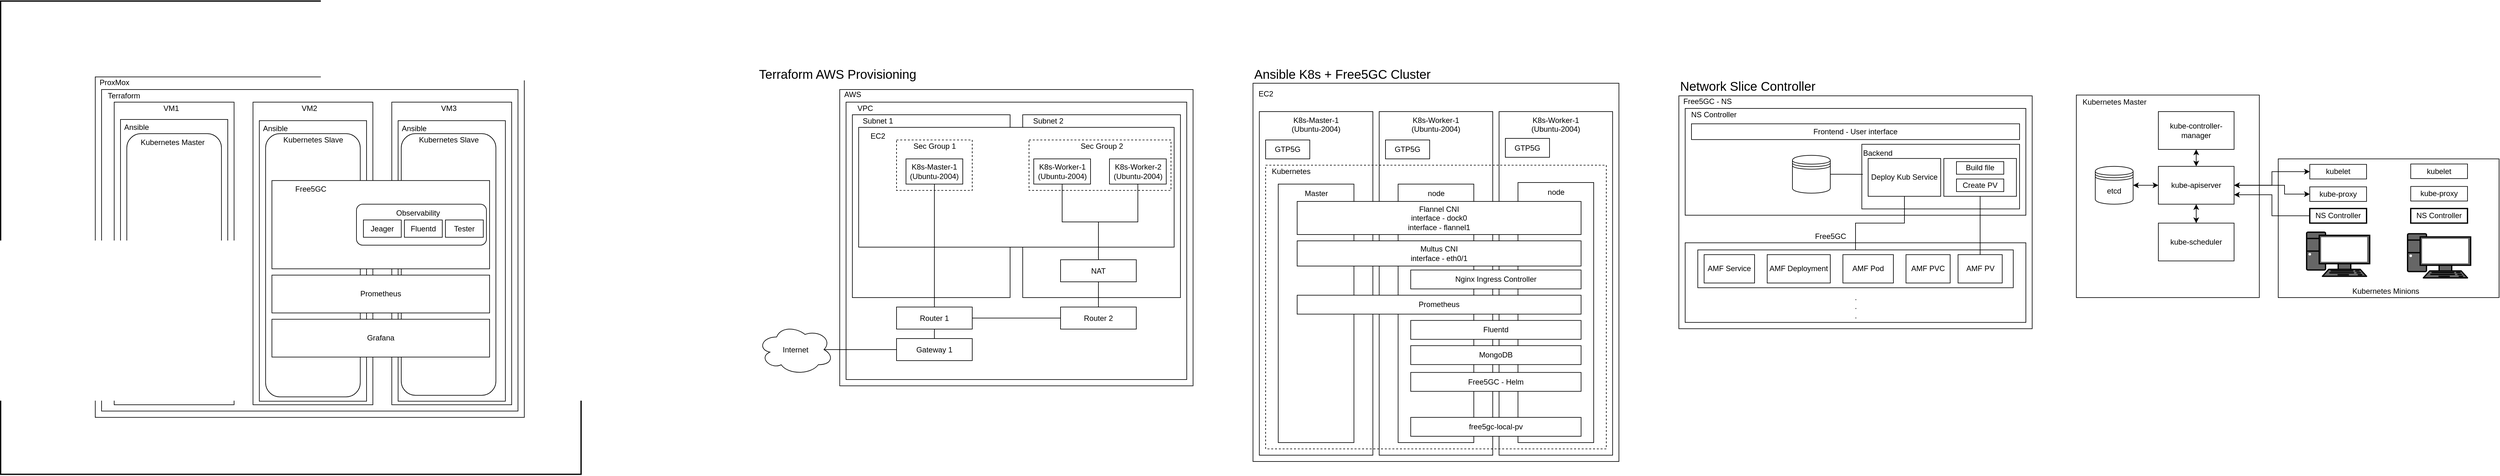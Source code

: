 <mxfile version="15.9.4" type="github"><diagram id="PAh_x-_NG1Y3zjvtotn9" name="Page-1"><mxGraphModel dx="5388" dy="4998" grid="1" gridSize="10" guides="1" tooltips="1" connect="1" arrows="1" fold="1" page="1" pageScale="1" pageWidth="850" pageHeight="1100" math="0" shadow="0"><root><mxCell id="0"/><mxCell id="1" parent="0"/><mxCell id="B5z_M_z4CxZ3m_XP2lqP-43" value="" style="rounded=0;whiteSpace=wrap;html=1;strokeColor=#000000;strokeWidth=2;fillColor=#FFFFFF;" vertex="1" parent="1"><mxGeometry x="-3400" y="-3640.31" width="920" height="750.63" as="geometry"/></mxCell><mxCell id="B5z_M_z4CxZ3m_XP2lqP-26" value="" style="rounded=0;whiteSpace=wrap;html=1;" vertex="1" parent="1"><mxGeometry x="210" y="-3390" width="350" height="220" as="geometry"/></mxCell><mxCell id="btuSytvUT4QP95B8jF5O-66" value="" style="rounded=0;whiteSpace=wrap;html=1;fontSize=2;strokeWidth=1;" parent="1" vertex="1"><mxGeometry x="-1415" y="-3510" width="580" height="600" as="geometry"/></mxCell><mxCell id="btuSytvUT4QP95B8jF5O-1" value="" style="rounded=0;whiteSpace=wrap;html=1;" parent="1" vertex="1"><mxGeometry x="-3250" y="-3520" width="680" height="540" as="geometry"/></mxCell><mxCell id="btuSytvUT4QP95B8jF5O-2" value="" style="rounded=0;whiteSpace=wrap;html=1;" parent="1" vertex="1"><mxGeometry x="-3240" y="-3500" width="660" height="510" as="geometry"/></mxCell><mxCell id="btuSytvUT4QP95B8jF5O-5" value="" style="rounded=0;whiteSpace=wrap;html=1;" parent="1" vertex="1"><mxGeometry x="-3000" y="-3480" width="190" height="480" as="geometry"/></mxCell><mxCell id="btuSytvUT4QP95B8jF5O-6" value="" style="rounded=0;whiteSpace=wrap;html=1;" parent="1" vertex="1"><mxGeometry x="-2780" y="-3480" width="190" height="480" as="geometry"/></mxCell><mxCell id="B5z_M_z4CxZ3m_XP2lqP-6" value="" style="rounded=0;whiteSpace=wrap;html=1;" vertex="1" parent="1"><mxGeometry x="-2990" y="-3450.63" width="170" height="445" as="geometry"/></mxCell><mxCell id="B5z_M_z4CxZ3m_XP2lqP-8" value="" style="rounded=0;whiteSpace=wrap;html=1;" vertex="1" parent="1"><mxGeometry x="-2770" y="-3450.63" width="170" height="445" as="geometry"/></mxCell><mxCell id="btuSytvUT4QP95B8jF5O-3" value="ProxMox" style="text;html=1;align=center;verticalAlign=middle;resizable=0;points=[];autosize=1;strokeColor=none;fillColor=none;" parent="1" vertex="1"><mxGeometry x="-3250" y="-3520.63" width="60" height="20" as="geometry"/></mxCell><mxCell id="btuSytvUT4QP95B8jF5O-4" value="" style="rounded=0;whiteSpace=wrap;html=1;" parent="1" vertex="1"><mxGeometry x="-3220" y="-3480" width="190" height="480" as="geometry"/></mxCell><mxCell id="btuSytvUT4QP95B8jF5O-8" value="VM1" style="text;html=1;align=center;verticalAlign=middle;resizable=0;points=[];autosize=1;strokeColor=none;fillColor=none;" parent="1" vertex="1"><mxGeometry x="-3150" y="-3480" width="40" height="20" as="geometry"/></mxCell><mxCell id="btuSytvUT4QP95B8jF5O-9" value="VM2" style="text;html=1;align=center;verticalAlign=middle;resizable=0;points=[];autosize=1;strokeColor=none;fillColor=none;" parent="1" vertex="1"><mxGeometry x="-2931" y="-3480" width="40" height="20" as="geometry"/></mxCell><mxCell id="btuSytvUT4QP95B8jF5O-10" value="VM3" style="text;html=1;align=center;verticalAlign=middle;resizable=0;points=[];autosize=1;strokeColor=none;fillColor=none;" parent="1" vertex="1"><mxGeometry x="-2710" y="-3480" width="40" height="20" as="geometry"/></mxCell><mxCell id="btuSytvUT4QP95B8jF5O-12" value="Kubernetes Master" style="text;html=1;align=center;verticalAlign=middle;resizable=0;points=[];autosize=1;strokeColor=none;fillColor=none;" parent="1" vertex="1"><mxGeometry x="-3190" y="-3440" width="120" height="20" as="geometry"/></mxCell><mxCell id="btuSytvUT4QP95B8jF5O-13" value="" style="rounded=1;whiteSpace=wrap;html=1;" parent="1" vertex="1"><mxGeometry x="-2980" y="-3430" width="150" height="417.5" as="geometry"/></mxCell><mxCell id="btuSytvUT4QP95B8jF5O-14" value="Kubernetes Slave" style="text;html=1;align=center;verticalAlign=middle;resizable=0;points=[];autosize=1;" parent="1" vertex="1"><mxGeometry x="-2960" y="-3430" width="110" height="20" as="geometry"/></mxCell><mxCell id="btuSytvUT4QP95B8jF5O-15" value="" style="rounded=1;whiteSpace=wrap;html=1;" parent="1" vertex="1"><mxGeometry x="-2765" y="-3430" width="150" height="415" as="geometry"/></mxCell><mxCell id="btuSytvUT4QP95B8jF5O-16" value="Kubernetes Slave" style="text;html=1;align=center;verticalAlign=middle;resizable=0;points=[];autosize=1;" parent="1" vertex="1"><mxGeometry x="-2745" y="-3430" width="110" height="20" as="geometry"/></mxCell><mxCell id="btuSytvUT4QP95B8jF5O-19" value="" style="rounded=0;whiteSpace=wrap;html=1;" parent="1" vertex="1"><mxGeometry x="-2970" y="-3355.63" width="345" height="140" as="geometry"/></mxCell><mxCell id="btuSytvUT4QP95B8jF5O-20" value="Free5GC" style="text;whiteSpace=wrap;html=1;" parent="1" vertex="1"><mxGeometry x="-2935" y="-3355.63" width="70" height="30" as="geometry"/></mxCell><mxCell id="btuSytvUT4QP95B8jF5O-21" value="" style="rounded=1;whiteSpace=wrap;html=1;" parent="1" vertex="1"><mxGeometry x="-2836" y="-3318.13" width="206" height="65" as="geometry"/></mxCell><mxCell id="btuSytvUT4QP95B8jF5O-22" value="Observability" style="text;whiteSpace=wrap;html=1;" parent="1" vertex="1"><mxGeometry x="-2775" y="-3318.13" width="100" height="30" as="geometry"/></mxCell><mxCell id="btuSytvUT4QP95B8jF5O-23" value="Jeager" style="rounded=0;whiteSpace=wrap;html=1;" parent="1" vertex="1"><mxGeometry x="-2825" y="-3293.13" width="60" height="27.5" as="geometry"/></mxCell><mxCell id="btuSytvUT4QP95B8jF5O-24" value="Fluentd" style="rounded=0;whiteSpace=wrap;html=1;" parent="1" vertex="1"><mxGeometry x="-2760" y="-3293.13" width="60" height="27.5" as="geometry"/></mxCell><mxCell id="btuSytvUT4QP95B8jF5O-25" value="Tester" style="rounded=0;whiteSpace=wrap;html=1;" parent="1" vertex="1"><mxGeometry x="-2695" y="-3293.13" width="60" height="27.5" as="geometry"/></mxCell><mxCell id="btuSytvUT4QP95B8jF5O-26" value="Terraform" style="text;html=1;align=center;verticalAlign=middle;resizable=0;points=[];autosize=1;strokeColor=none;fillColor=none;" parent="1" vertex="1"><mxGeometry x="-3240" y="-3500" width="70" height="20" as="geometry"/></mxCell><mxCell id="btuSytvUT4QP95B8jF5O-27" value="" style="rounded=0;whiteSpace=wrap;html=1;" parent="1" vertex="1"><mxGeometry x="-3210" y="-3452.5" width="170" height="445" as="geometry"/></mxCell><mxCell id="btuSytvUT4QP95B8jF5O-28" value="" style="rounded=1;whiteSpace=wrap;html=1;" parent="1" vertex="1"><mxGeometry x="-3200" y="-3430" width="150" height="420" as="geometry"/></mxCell><mxCell id="btuSytvUT4QP95B8jF5O-29" value="Kubernetes Master" style="text;whiteSpace=wrap;html=1;" parent="1" vertex="1"><mxGeometry x="-3180" y="-3430" width="130" height="30" as="geometry"/></mxCell><mxCell id="btuSytvUT4QP95B8jF5O-30" value="Ansible" style="text;html=1;align=center;verticalAlign=middle;resizable=0;points=[];autosize=1;strokeColor=none;fillColor=none;" parent="1" vertex="1"><mxGeometry x="-3210" y="-3450" width="50" height="20" as="geometry"/></mxCell><mxCell id="btuSytvUT4QP95B8jF5O-31" value="Prometheus" style="rounded=0;whiteSpace=wrap;html=1;" parent="1" vertex="1"><mxGeometry x="-2970" y="-3205.63" width="345" height="60" as="geometry"/></mxCell><mxCell id="btuSytvUT4QP95B8jF5O-32" value="Grafana" style="rounded=0;whiteSpace=wrap;html=1;" parent="1" vertex="1"><mxGeometry x="-2970" y="-3135.63" width="345" height="60" as="geometry"/></mxCell><mxCell id="btuSytvUT4QP95B8jF5O-33" value="" style="rounded=0;whiteSpace=wrap;html=1;fontSize=2;strokeWidth=1;" parent="1" vertex="1"><mxGeometry x="-2070" y="-3500" width="560" height="470" as="geometry"/></mxCell><mxCell id="btuSytvUT4QP95B8jF5O-34" value="&lt;font style=&quot;font-size: 12px&quot;&gt;AWS&lt;/font&gt;" style="text;html=1;align=center;verticalAlign=middle;resizable=0;points=[];autosize=1;strokeColor=none;fillColor=none;fontSize=2;" parent="1" vertex="1"><mxGeometry x="-2070" y="-3497.5" width="40" height="10" as="geometry"/></mxCell><mxCell id="btuSytvUT4QP95B8jF5O-35" value="" style="rounded=0;whiteSpace=wrap;html=1;fontSize=12;strokeWidth=1;" parent="1" vertex="1"><mxGeometry x="-2060" y="-3480" width="540" height="440" as="geometry"/></mxCell><mxCell id="btuSytvUT4QP95B8jF5O-36" value="VPC" style="text;html=1;align=center;verticalAlign=middle;resizable=0;points=[];autosize=1;strokeColor=none;fillColor=none;fontSize=12;" parent="1" vertex="1"><mxGeometry x="-2050" y="-3480" width="40" height="20" as="geometry"/></mxCell><mxCell id="btuSytvUT4QP95B8jF5O-37" value="" style="rounded=0;whiteSpace=wrap;html=1;fontSize=12;strokeWidth=1;" parent="1" vertex="1"><mxGeometry x="-2050" y="-3460" width="250" height="290" as="geometry"/></mxCell><mxCell id="btuSytvUT4QP95B8jF5O-38" value="Subnet 1" style="text;html=1;align=center;verticalAlign=middle;resizable=0;points=[];autosize=1;strokeColor=none;fillColor=none;fontSize=12;" parent="1" vertex="1"><mxGeometry x="-2040" y="-3460" width="60" height="20" as="geometry"/></mxCell><mxCell id="btuSytvUT4QP95B8jF5O-39" value="" style="rounded=0;whiteSpace=wrap;html=1;fontSize=12;strokeWidth=1;" parent="1" vertex="1"><mxGeometry x="-1780" y="-3460" width="250" height="290" as="geometry"/></mxCell><mxCell id="btuSytvUT4QP95B8jF5O-40" value="Subnet 2" style="text;html=1;align=center;verticalAlign=middle;resizable=0;points=[];autosize=1;strokeColor=none;fillColor=none;fontSize=12;" parent="1" vertex="1"><mxGeometry x="-1770" y="-3460" width="60" height="20" as="geometry"/></mxCell><mxCell id="btuSytvUT4QP95B8jF5O-55" style="edgeStyle=orthogonalEdgeStyle;rounded=0;orthogonalLoop=1;jettySize=auto;html=1;exitX=0.5;exitY=1;exitDx=0;exitDy=0;entryX=0.5;entryY=0;entryDx=0;entryDy=0;endArrow=none;endFill=0;" parent="1" source="btuSytvUT4QP95B8jF5O-41" target="btuSytvUT4QP95B8jF5O-42" edge="1"><mxGeometry relative="1" as="geometry"/></mxCell><mxCell id="btuSytvUT4QP95B8jF5O-56" style="edgeStyle=orthogonalEdgeStyle;rounded=0;orthogonalLoop=1;jettySize=auto;html=1;exitX=1;exitY=0.5;exitDx=0;exitDy=0;entryX=0;entryY=0.5;entryDx=0;entryDy=0;endArrow=none;endFill=0;" parent="1" source="btuSytvUT4QP95B8jF5O-41" target="btuSytvUT4QP95B8jF5O-43" edge="1"><mxGeometry relative="1" as="geometry"/></mxCell><mxCell id="btuSytvUT4QP95B8jF5O-41" value="Router 1" style="rounded=0;whiteSpace=wrap;html=1;fontSize=12;strokeWidth=1;" parent="1" vertex="1"><mxGeometry x="-1980" y="-3155" width="120" height="35" as="geometry"/></mxCell><mxCell id="btuSytvUT4QP95B8jF5O-42" value="Gateway 1" style="rounded=0;whiteSpace=wrap;html=1;fontSize=12;strokeWidth=1;" parent="1" vertex="1"><mxGeometry x="-1980" y="-3105" width="120" height="35" as="geometry"/></mxCell><mxCell id="btuSytvUT4QP95B8jF5O-57" style="edgeStyle=orthogonalEdgeStyle;rounded=0;orthogonalLoop=1;jettySize=auto;html=1;exitX=0.5;exitY=0;exitDx=0;exitDy=0;entryX=0.5;entryY=1;entryDx=0;entryDy=0;endArrow=none;endFill=0;" parent="1" source="btuSytvUT4QP95B8jF5O-43" target="btuSytvUT4QP95B8jF5O-44" edge="1"><mxGeometry relative="1" as="geometry"/></mxCell><mxCell id="btuSytvUT4QP95B8jF5O-43" value="Router 2" style="rounded=0;whiteSpace=wrap;html=1;fontSize=12;strokeWidth=1;" parent="1" vertex="1"><mxGeometry x="-1720" y="-3155" width="120" height="35" as="geometry"/></mxCell><mxCell id="btuSytvUT4QP95B8jF5O-44" value="NAT" style="rounded=0;whiteSpace=wrap;html=1;fontSize=12;strokeWidth=1;" parent="1" vertex="1"><mxGeometry x="-1720" y="-3230" width="120" height="35" as="geometry"/></mxCell><mxCell id="btuSytvUT4QP95B8jF5O-45" value="" style="rounded=0;whiteSpace=wrap;html=1;fontSize=12;strokeWidth=1;fillColor=default;" parent="1" vertex="1"><mxGeometry x="-2040" y="-3440" width="500" height="190" as="geometry"/></mxCell><mxCell id="btuSytvUT4QP95B8jF5O-46" value="EC2" style="text;html=1;align=center;verticalAlign=middle;resizable=0;points=[];autosize=1;strokeColor=none;fillColor=none;fontSize=12;" parent="1" vertex="1"><mxGeometry x="-2030" y="-3436.25" width="40" height="20" as="geometry"/></mxCell><mxCell id="btuSytvUT4QP95B8jF5O-47" value="" style="rounded=0;whiteSpace=wrap;html=1;fontSize=12;strokeWidth=1;dashed=1;" parent="1" vertex="1"><mxGeometry x="-1980" y="-3420" width="120" height="80" as="geometry"/></mxCell><mxCell id="btuSytvUT4QP95B8jF5O-54" style="edgeStyle=orthogonalEdgeStyle;rounded=0;orthogonalLoop=1;jettySize=auto;html=1;exitX=0.5;exitY=1;exitDx=0;exitDy=0;endArrow=none;endFill=0;" parent="1" source="btuSytvUT4QP95B8jF5O-48" target="btuSytvUT4QP95B8jF5O-41" edge="1"><mxGeometry relative="1" as="geometry"/></mxCell><mxCell id="btuSytvUT4QP95B8jF5O-48" value="&lt;div align=&quot;center&quot;&gt;K8s-Master-1&lt;/div&gt;&lt;div align=&quot;center&quot;&gt;(Ubuntu-2004)&lt;/div&gt;" style="rounded=0;whiteSpace=wrap;html=1;fontSize=12;strokeWidth=1;align=center;" parent="1" vertex="1"><mxGeometry x="-1965" y="-3390" width="90" height="40" as="geometry"/></mxCell><mxCell id="btuSytvUT4QP95B8jF5O-49" value="Sec Group 1" style="text;html=1;align=center;verticalAlign=middle;resizable=0;points=[];autosize=1;strokeColor=none;fillColor=none;fontSize=12;" parent="1" vertex="1"><mxGeometry x="-1960" y="-3420" width="80" height="20" as="geometry"/></mxCell><mxCell id="btuSytvUT4QP95B8jF5O-50" value="" style="rounded=0;whiteSpace=wrap;html=1;fontSize=12;strokeWidth=1;dashed=1;" parent="1" vertex="1"><mxGeometry x="-1770" y="-3420" width="225" height="80" as="geometry"/></mxCell><mxCell id="btuSytvUT4QP95B8jF5O-51" value="Sec Group 2" style="text;html=1;align=center;verticalAlign=middle;resizable=0;points=[];autosize=1;strokeColor=none;fillColor=none;fontSize=12;" parent="1" vertex="1"><mxGeometry x="-1695" y="-3420" width="80" height="20" as="geometry"/></mxCell><mxCell id="btuSytvUT4QP95B8jF5O-60" style="edgeStyle=orthogonalEdgeStyle;rounded=0;orthogonalLoop=1;jettySize=auto;html=1;exitX=0.5;exitY=1;exitDx=0;exitDy=0;entryX=0.5;entryY=0;entryDx=0;entryDy=0;endArrow=none;endFill=0;" parent="1" source="btuSytvUT4QP95B8jF5O-52" target="btuSytvUT4QP95B8jF5O-44" edge="1"><mxGeometry relative="1" as="geometry"/></mxCell><mxCell id="btuSytvUT4QP95B8jF5O-52" value="K8s-Worker-2&lt;br&gt;(Ubuntu-2004)" style="rounded=0;whiteSpace=wrap;html=1;fontSize=12;strokeWidth=1;" parent="1" vertex="1"><mxGeometry x="-1642.5" y="-3390" width="90" height="40" as="geometry"/></mxCell><mxCell id="btuSytvUT4QP95B8jF5O-53" value="K8s-Worker-1&lt;br&gt;(Ubuntu-2004)" style="rounded=0;whiteSpace=wrap;html=1;fontSize=12;strokeWidth=1;" parent="1" vertex="1"><mxGeometry x="-1762.5" y="-3390" width="90" height="40" as="geometry"/></mxCell><mxCell id="btuSytvUT4QP95B8jF5O-58" style="edgeStyle=orthogonalEdgeStyle;rounded=0;orthogonalLoop=1;jettySize=auto;html=1;exitX=0.5;exitY=0;exitDx=0;exitDy=0;endArrow=none;endFill=0;" parent="1" source="btuSytvUT4QP95B8jF5O-44" target="btuSytvUT4QP95B8jF5O-53" edge="1"><mxGeometry relative="1" as="geometry"/></mxCell><mxCell id="btuSytvUT4QP95B8jF5O-62" style="edgeStyle=orthogonalEdgeStyle;rounded=0;orthogonalLoop=1;jettySize=auto;html=1;exitX=0.875;exitY=0.5;exitDx=0;exitDy=0;exitPerimeter=0;entryX=0;entryY=0.5;entryDx=0;entryDy=0;endArrow=none;endFill=0;" parent="1" source="btuSytvUT4QP95B8jF5O-61" target="btuSytvUT4QP95B8jF5O-42" edge="1"><mxGeometry relative="1" as="geometry"/></mxCell><mxCell id="btuSytvUT4QP95B8jF5O-61" value="Internet" style="ellipse;shape=cloud;whiteSpace=wrap;html=1;" parent="1" vertex="1"><mxGeometry x="-2200" y="-3127.5" width="120" height="80" as="geometry"/></mxCell><mxCell id="btuSytvUT4QP95B8jF5O-63" value="&lt;div align=&quot;left&quot;&gt;&lt;font style=&quot;font-size: 20px&quot;&gt;Terraform AWS Provisioning&lt;/font&gt;&lt;/div&gt;" style="text;html=1;strokeColor=none;fillColor=none;align=left;verticalAlign=middle;whiteSpace=wrap;rounded=0;" parent="1" vertex="1"><mxGeometry x="-2200" y="-3540" width="265" height="30" as="geometry"/></mxCell><mxCell id="btuSytvUT4QP95B8jF5O-65" value="&lt;font style=&quot;font-size: 12px&quot;&gt;EC2&lt;/font&gt;" style="text;html=1;align=center;verticalAlign=middle;resizable=0;points=[];autosize=1;strokeColor=none;fillColor=none;fontSize=20;" parent="1" vertex="1"><mxGeometry x="-1415" y="-3512.5" width="40" height="30" as="geometry"/></mxCell><mxCell id="btuSytvUT4QP95B8jF5O-67" value="" style="rounded=0;whiteSpace=wrap;html=1;fontSize=12;" parent="1" vertex="1"><mxGeometry x="-1405" y="-3465" width="180" height="545" as="geometry"/></mxCell><mxCell id="btuSytvUT4QP95B8jF5O-68" value="" style="rounded=0;whiteSpace=wrap;html=1;fontSize=12;" parent="1" vertex="1"><mxGeometry x="-1215" y="-3465" width="180" height="545" as="geometry"/></mxCell><mxCell id="btuSytvUT4QP95B8jF5O-69" value="" style="rounded=0;whiteSpace=wrap;html=1;fontSize=12;" parent="1" vertex="1"><mxGeometry x="-1025" y="-3465" width="180" height="545" as="geometry"/></mxCell><mxCell id="btuSytvUT4QP95B8jF5O-71" value="&lt;div align=&quot;center&quot;&gt;K8s-Master-1&lt;/div&gt;&lt;div align=&quot;center&quot;&gt;(Ubuntu-2004)&lt;/div&gt;" style="text;whiteSpace=wrap;html=1;fontSize=12;align=center;" parent="1" vertex="1"><mxGeometry x="-1365" y="-3465" width="100" height="40" as="geometry"/></mxCell><mxCell id="btuSytvUT4QP95B8jF5O-72" value="&lt;div align=&quot;center&quot;&gt;K8s-Worker-1&lt;br&gt;(Ubuntu-2004)&lt;/div&gt;" style="text;whiteSpace=wrap;html=1;fontSize=12;align=center;" parent="1" vertex="1"><mxGeometry x="-1175" y="-3465" width="100" height="40" as="geometry"/></mxCell><mxCell id="btuSytvUT4QP95B8jF5O-73" value="&lt;div align=&quot;center&quot;&gt;K8s-Worker-1&lt;br&gt;(Ubuntu-2004)&lt;/div&gt;" style="text;whiteSpace=wrap;html=1;fontSize=12;align=center;" parent="1" vertex="1"><mxGeometry x="-985" y="-3465" width="100" height="40" as="geometry"/></mxCell><mxCell id="btuSytvUT4QP95B8jF5O-74" value="GTP5G" style="rounded=0;whiteSpace=wrap;html=1;fontSize=12;" parent="1" vertex="1"><mxGeometry x="-1395" y="-3420" width="70" height="30" as="geometry"/></mxCell><mxCell id="btuSytvUT4QP95B8jF5O-75" value="GTP5G" style="rounded=0;whiteSpace=wrap;html=1;fontSize=12;" parent="1" vertex="1"><mxGeometry x="-1205" y="-3420" width="70" height="30" as="geometry"/></mxCell><mxCell id="btuSytvUT4QP95B8jF5O-76" value="GTP5G" style="rounded=0;whiteSpace=wrap;html=1;fontSize=12;" parent="1" vertex="1"><mxGeometry x="-1015" y="-3422.5" width="70" height="30" as="geometry"/></mxCell><mxCell id="btuSytvUT4QP95B8jF5O-77" value="" style="rounded=0;whiteSpace=wrap;html=1;fontSize=12;dashed=1;fillColor=none;" parent="1" vertex="1"><mxGeometry x="-1395" y="-3380" width="540" height="450" as="geometry"/></mxCell><mxCell id="btuSytvUT4QP95B8jF5O-78" value="Kubernetes" style="text;html=1;align=center;verticalAlign=middle;resizable=0;points=[];autosize=1;strokeColor=none;fillColor=none;fontSize=12;" parent="1" vertex="1"><mxGeometry x="-1395" y="-3380" width="80" height="20" as="geometry"/></mxCell><mxCell id="btuSytvUT4QP95B8jF5O-79" value="" style="rounded=0;whiteSpace=wrap;html=1;fontSize=12;fillColor=default;" parent="1" vertex="1"><mxGeometry x="-1375" y="-3350" width="120" height="410" as="geometry"/></mxCell><mxCell id="btuSytvUT4QP95B8jF5O-80" value="Master" style="text;html=1;align=center;verticalAlign=middle;resizable=0;points=[];autosize=1;strokeColor=none;fillColor=none;fontSize=12;" parent="1" vertex="1"><mxGeometry x="-1340" y="-3345" width="50" height="20" as="geometry"/></mxCell><mxCell id="btuSytvUT4QP95B8jF5O-81" value="" style="rounded=0;whiteSpace=wrap;html=1;fontSize=12;fillColor=default;" parent="1" vertex="1"><mxGeometry x="-1185" y="-3350" width="120" height="410" as="geometry"/></mxCell><mxCell id="btuSytvUT4QP95B8jF5O-82" value="node" style="text;html=1;align=center;verticalAlign=middle;resizable=0;points=[];autosize=1;strokeColor=none;fillColor=none;fontSize=12;" parent="1" vertex="1"><mxGeometry x="-1145" y="-3345" width="40" height="20" as="geometry"/></mxCell><mxCell id="btuSytvUT4QP95B8jF5O-83" value="" style="rounded=0;whiteSpace=wrap;html=1;fontSize=12;fillColor=default;" parent="1" vertex="1"><mxGeometry x="-995" y="-3352.5" width="120" height="412.5" as="geometry"/></mxCell><mxCell id="btuSytvUT4QP95B8jF5O-84" value="node" style="text;html=1;align=center;verticalAlign=middle;resizable=0;points=[];autosize=1;strokeColor=none;fillColor=none;fontSize=12;" parent="1" vertex="1"><mxGeometry x="-955" y="-3347.5" width="40" height="20" as="geometry"/></mxCell><mxCell id="btuSytvUT4QP95B8jF5O-85" value="&lt;div&gt;Flannel CNI&lt;/div&gt;&lt;div&gt;interface - dock0&lt;/div&gt;&lt;div&gt;interface - flannel1&lt;br&gt;&lt;/div&gt;" style="rounded=0;whiteSpace=wrap;html=1;fontSize=12;fillColor=default;" parent="1" vertex="1"><mxGeometry x="-1345" y="-3322.5" width="450" height="52.5" as="geometry"/></mxCell><mxCell id="btuSytvUT4QP95B8jF5O-86" value="Multus CNI&lt;br&gt;interface - eth0/1" style="rounded=0;whiteSpace=wrap;html=1;fontSize=12;fillColor=default;" parent="1" vertex="1"><mxGeometry x="-1345" y="-3260" width="450" height="40" as="geometry"/></mxCell><mxCell id="btuSytvUT4QP95B8jF5O-87" value="Nginx Ingress Controller" style="rounded=0;whiteSpace=wrap;html=1;fontSize=12;fillColor=default;" parent="1" vertex="1"><mxGeometry x="-1165" y="-3213.75" width="270" height="30" as="geometry"/></mxCell><mxCell id="btuSytvUT4QP95B8jF5O-88" value="Prometheus" style="rounded=0;whiteSpace=wrap;html=1;fontSize=12;fillColor=default;" parent="1" vertex="1"><mxGeometry x="-1345" y="-3173.75" width="450" height="30" as="geometry"/></mxCell><mxCell id="btuSytvUT4QP95B8jF5O-89" value="Fluentd" style="rounded=0;whiteSpace=wrap;html=1;fontSize=12;fillColor=default;" parent="1" vertex="1"><mxGeometry x="-1165" y="-3133.75" width="270" height="30" as="geometry"/></mxCell><mxCell id="btuSytvUT4QP95B8jF5O-91" value="Free5GC - Helm" style="rounded=0;whiteSpace=wrap;html=1;fontSize=12;fillColor=default;" parent="1" vertex="1"><mxGeometry x="-1165" y="-3051.25" width="270" height="30" as="geometry"/></mxCell><mxCell id="btuSytvUT4QP95B8jF5O-92" value="MongoDB" style="rounded=0;whiteSpace=wrap;html=1;fontSize=12;fillColor=default;" parent="1" vertex="1"><mxGeometry x="-1165" y="-3093.75" width="270" height="30" as="geometry"/></mxCell><mxCell id="btuSytvUT4QP95B8jF5O-93" value="free5gc-local-pv" style="rounded=0;whiteSpace=wrap;html=1;fontSize=12;fillColor=default;" parent="1" vertex="1"><mxGeometry x="-1165" y="-2980" width="270" height="30" as="geometry"/></mxCell><mxCell id="btuSytvUT4QP95B8jF5O-94" value="" style="rounded=0;whiteSpace=wrap;html=1;fontSize=2;strokeWidth=1;" parent="1" vertex="1"><mxGeometry x="-740" y="-3490" width="560" height="369.37" as="geometry"/></mxCell><mxCell id="btuSytvUT4QP95B8jF5O-95" value="Free5GC - NS" style="text;html=1;align=center;verticalAlign=middle;resizable=0;points=[];autosize=1;strokeColor=none;fillColor=none;fontSize=12;" parent="1" vertex="1"><mxGeometry x="-740" y="-3490.63" width="90" height="20" as="geometry"/></mxCell><mxCell id="btuSytvUT4QP95B8jF5O-96" value="" style="rounded=0;whiteSpace=wrap;html=1;fontSize=12;fillColor=default;" parent="1" vertex="1"><mxGeometry x="-730" y="-3256.88" width="540" height="126.25" as="geometry"/></mxCell><mxCell id="btuSytvUT4QP95B8jF5O-97" value="Free5GC" style="text;html=1;align=center;verticalAlign=middle;resizable=0;points=[];autosize=1;strokeColor=none;fillColor=none;fontSize=12;" parent="1" vertex="1"><mxGeometry x="-530" y="-3276.88" width="60" height="20" as="geometry"/></mxCell><mxCell id="btuSytvUT4QP95B8jF5O-100" value="" style="rounded=0;whiteSpace=wrap;html=1;fontSize=12;fillColor=default;" parent="1" vertex="1"><mxGeometry x="-730" y="-3470" width="540" height="169.37" as="geometry"/></mxCell><mxCell id="btuSytvUT4QP95B8jF5O-99" value="" style="rounded=0;whiteSpace=wrap;html=1;fontSize=12;fillColor=default;" parent="1" vertex="1"><mxGeometry x="-450" y="-3413.13" width="250" height="102.5" as="geometry"/></mxCell><mxCell id="btuSytvUT4QP95B8jF5O-98" value="Frontend - User interface" style="rounded=0;whiteSpace=wrap;html=1;fontSize=12;fillColor=default;" parent="1" vertex="1"><mxGeometry x="-720" y="-3445.63" width="520" height="25" as="geometry"/></mxCell><mxCell id="btuSytvUT4QP95B8jF5O-101" value="NS Controller" style="text;html=1;align=center;verticalAlign=middle;resizable=0;points=[];autosize=1;strokeColor=none;fillColor=none;fontSize=12;" parent="1" vertex="1"><mxGeometry x="-730" y="-3470" width="90" height="20" as="geometry"/></mxCell><mxCell id="btuSytvUT4QP95B8jF5O-103" value="" style="rounded=0;whiteSpace=wrap;html=1;fontSize=12;fillColor=default;" parent="1" vertex="1"><mxGeometry x="-710" y="-3245.63" width="500" height="60" as="geometry"/></mxCell><mxCell id="btuSytvUT4QP95B8jF5O-104" value="&lt;div&gt;AMF Service&lt;/div&gt;" style="rounded=0;whiteSpace=wrap;html=1;fontSize=12;fillColor=default;" parent="1" vertex="1"><mxGeometry x="-700" y="-3238.13" width="80" height="45" as="geometry"/></mxCell><mxCell id="btuSytvUT4QP95B8jF5O-105" value="AMF Deployment" style="rounded=0;whiteSpace=wrap;html=1;fontSize=12;fillColor=default;" parent="1" vertex="1"><mxGeometry x="-600" y="-3238.13" width="100" height="45" as="geometry"/></mxCell><mxCell id="btuSytvUT4QP95B8jF5O-106" value="AMF Pod" style="rounded=0;whiteSpace=wrap;html=1;fontSize=12;fillColor=default;" parent="1" vertex="1"><mxGeometry x="-480" y="-3238.13" width="80" height="45" as="geometry"/></mxCell><mxCell id="btuSytvUT4QP95B8jF5O-107" value="AMF PVC" style="rounded=0;whiteSpace=wrap;html=1;fontSize=12;fillColor=default;" parent="1" vertex="1"><mxGeometry x="-380" y="-3238.13" width="70" height="45" as="geometry"/></mxCell><mxCell id="btuSytvUT4QP95B8jF5O-108" value="AMF PV" style="rounded=0;whiteSpace=wrap;html=1;fontSize=12;fillColor=default;" parent="1" vertex="1"><mxGeometry x="-297.5" y="-3238.13" width="70" height="45" as="geometry"/></mxCell><mxCell id="btuSytvUT4QP95B8jF5O-109" value="Backend" style="text;whiteSpace=wrap;html=1;fontSize=12;" parent="1" vertex="1"><mxGeometry x="-450" y="-3413.13" width="70" height="30" as="geometry"/></mxCell><mxCell id="btuSytvUT4QP95B8jF5O-113" style="edgeStyle=orthogonalEdgeStyle;rounded=0;orthogonalLoop=1;jettySize=auto;html=1;exitX=0.5;exitY=1;exitDx=0;exitDy=0;entryX=0.5;entryY=0;entryDx=0;entryDy=0;fontSize=12;endArrow=none;endFill=0;" parent="1" source="btuSytvUT4QP95B8jF5O-110" target="btuSytvUT4QP95B8jF5O-111" edge="1"><mxGeometry relative="1" as="geometry"/></mxCell><mxCell id="btuSytvUT4QP95B8jF5O-114" style="edgeStyle=orthogonalEdgeStyle;rounded=0;orthogonalLoop=1;jettySize=auto;html=1;exitX=0.5;exitY=1;exitDx=0;exitDy=0;entryX=0.5;entryY=0;entryDx=0;entryDy=0;fontSize=12;endArrow=none;endFill=0;" parent="1" source="btuSytvUT4QP95B8jF5O-111" target="btuSytvUT4QP95B8jF5O-108" edge="1"><mxGeometry relative="1" as="geometry"/></mxCell><mxCell id="btuSytvUT4QP95B8jF5O-115" style="edgeStyle=orthogonalEdgeStyle;rounded=0;orthogonalLoop=1;jettySize=auto;html=1;exitX=0.5;exitY=1;exitDx=0;exitDy=0;entryX=0.5;entryY=0;entryDx=0;entryDy=0;fontSize=12;endArrow=none;endFill=0;" parent="1" source="btuSytvUT4QP95B8jF5O-112" target="btuSytvUT4QP95B8jF5O-103" edge="1"><mxGeometry relative="1" as="geometry"/></mxCell><mxCell id="btuSytvUT4QP95B8jF5O-112" value="Deploy Kub Service" style="rounded=0;whiteSpace=wrap;html=1;fontSize=12;fillColor=default;" parent="1" vertex="1"><mxGeometry x="-440" y="-3390.63" width="115" height="60" as="geometry"/></mxCell><mxCell id="btuSytvUT4QP95B8jF5O-116" value="" style="rounded=0;whiteSpace=wrap;html=1;fontSize=12;fillColor=default;" parent="1" vertex="1"><mxGeometry x="-110" y="-3491.25" width="290" height="321.25" as="geometry"/></mxCell><mxCell id="btuSytvUT4QP95B8jF5O-117" value="Kubernetes Master" style="text;html=1;align=center;verticalAlign=middle;resizable=0;points=[];autosize=1;strokeColor=none;fillColor=none;fontSize=12;" parent="1" vertex="1"><mxGeometry x="-110" y="-3490" width="120" height="20" as="geometry"/></mxCell><mxCell id="btuSytvUT4QP95B8jF5O-118" value="" style="rounded=0;whiteSpace=wrap;html=1;fontSize=12;fillColor=default;" parent="1" vertex="1"><mxGeometry x="-320" y="-3390.63" width="115" height="60" as="geometry"/></mxCell><mxCell id="btuSytvUT4QP95B8jF5O-110" value="Build file" style="rounded=0;whiteSpace=wrap;html=1;fontSize=12;fillColor=default;" parent="1" vertex="1"><mxGeometry x="-300" y="-3385.63" width="75" height="20" as="geometry"/></mxCell><mxCell id="btuSytvUT4QP95B8jF5O-111" value="Create PV" style="rounded=0;whiteSpace=wrap;html=1;fontSize=12;fillColor=default;" parent="1" vertex="1"><mxGeometry x="-300" y="-3358.13" width="75" height="20" as="geometry"/></mxCell><mxCell id="btuSytvUT4QP95B8jF5O-127" value="" style="edgeStyle=orthogonalEdgeStyle;rounded=0;orthogonalLoop=1;jettySize=auto;html=1;fontSize=12;endArrow=none;endFill=0;entryX=0.006;entryY=0.465;entryDx=0;entryDy=0;entryPerimeter=0;" parent="1" source="btuSytvUT4QP95B8jF5O-126" target="btuSytvUT4QP95B8jF5O-99" edge="1"><mxGeometry relative="1" as="geometry"/></mxCell><mxCell id="btuSytvUT4QP95B8jF5O-126" value="" style="shape=datastore;whiteSpace=wrap;html=1;fontSize=12;fillColor=default;" parent="1" vertex="1"><mxGeometry x="-560" y="-3395.63" width="60" height="60" as="geometry"/></mxCell><mxCell id="btuSytvUT4QP95B8jF5O-129" value="&lt;div&gt;.&lt;/div&gt;&lt;div&gt;.&lt;/div&gt;&lt;div&gt;.&lt;/div&gt;&lt;div&gt;&lt;br&gt;&lt;/div&gt;" style="text;html=1;align=center;verticalAlign=middle;resizable=0;points=[];autosize=1;strokeColor=none;fillColor=none;fontSize=12;" parent="1" vertex="1"><mxGeometry x="-470" y="-3179.38" width="20" height="60" as="geometry"/></mxCell><mxCell id="btuSytvUT4QP95B8jF5O-131" value="&lt;div align=&quot;left&quot;&gt;&lt;font style=&quot;font-size: 20px&quot;&gt;Ansible K8s + Free5GC Cluster&lt;/font&gt;&lt;/div&gt;" style="text;html=1;strokeColor=none;fillColor=none;align=left;verticalAlign=middle;whiteSpace=wrap;rounded=0;" parent="1" vertex="1"><mxGeometry x="-1415" y="-3540" width="305" height="30" as="geometry"/></mxCell><mxCell id="btuSytvUT4QP95B8jF5O-132" value="&lt;div align=&quot;left&quot;&gt;&lt;font style=&quot;font-size: 20px&quot;&gt;Network Slice Controller&lt;/font&gt;&lt;/div&gt;" style="text;html=1;strokeColor=none;fillColor=none;align=left;verticalAlign=middle;whiteSpace=wrap;rounded=0;" parent="1" vertex="1"><mxGeometry x="-740" y="-3520.63" width="305" height="30" as="geometry"/></mxCell><mxCell id="B5z_M_z4CxZ3m_XP2lqP-7" value="Ansible" style="text;html=1;align=center;verticalAlign=middle;resizable=0;points=[];autosize=1;strokeColor=none;fillColor=none;" vertex="1" parent="1"><mxGeometry x="-2990" y="-3448.13" width="50" height="20" as="geometry"/></mxCell><mxCell id="B5z_M_z4CxZ3m_XP2lqP-9" value="Ansible" style="text;html=1;align=center;verticalAlign=middle;resizable=0;points=[];autosize=1;strokeColor=none;fillColor=none;" vertex="1" parent="1"><mxGeometry x="-2770" y="-3448.13" width="50" height="20" as="geometry"/></mxCell><mxCell id="B5z_M_z4CxZ3m_XP2lqP-16" style="edgeStyle=orthogonalEdgeStyle;rounded=0;orthogonalLoop=1;jettySize=auto;html=1;exitX=1;exitY=0.5;exitDx=0;exitDy=0;entryX=0;entryY=0.5;entryDx=0;entryDy=0;startArrow=classic;startFill=1;" edge="1" parent="1" source="B5z_M_z4CxZ3m_XP2lqP-10" target="B5z_M_z4CxZ3m_XP2lqP-12"><mxGeometry relative="1" as="geometry"/></mxCell><mxCell id="B5z_M_z4CxZ3m_XP2lqP-10" value="etcd" style="shape=datastore;whiteSpace=wrap;html=1;fontSize=12;fillColor=default;" vertex="1" parent="1"><mxGeometry x="-80" y="-3378.13" width="60" height="60" as="geometry"/></mxCell><mxCell id="B5z_M_z4CxZ3m_XP2lqP-14" style="edgeStyle=orthogonalEdgeStyle;rounded=0;orthogonalLoop=1;jettySize=auto;html=1;exitX=0.5;exitY=1;exitDx=0;exitDy=0;entryX=0.5;entryY=0;entryDx=0;entryDy=0;startArrow=classic;startFill=1;" edge="1" parent="1" source="B5z_M_z4CxZ3m_XP2lqP-11" target="B5z_M_z4CxZ3m_XP2lqP-12"><mxGeometry relative="1" as="geometry"/></mxCell><mxCell id="B5z_M_z4CxZ3m_XP2lqP-11" value="kube-controller-manager" style="rounded=0;whiteSpace=wrap;html=1;" vertex="1" parent="1"><mxGeometry x="20" y="-3465" width="120" height="60" as="geometry"/></mxCell><mxCell id="B5z_M_z4CxZ3m_XP2lqP-15" style="edgeStyle=orthogonalEdgeStyle;rounded=0;orthogonalLoop=1;jettySize=auto;html=1;exitX=0.5;exitY=1;exitDx=0;exitDy=0;entryX=0.5;entryY=0;entryDx=0;entryDy=0;startArrow=classic;startFill=1;" edge="1" parent="1" source="B5z_M_z4CxZ3m_XP2lqP-12" target="B5z_M_z4CxZ3m_XP2lqP-13"><mxGeometry relative="1" as="geometry"/></mxCell><mxCell id="B5z_M_z4CxZ3m_XP2lqP-38" style="edgeStyle=orthogonalEdgeStyle;rounded=0;orthogonalLoop=1;jettySize=auto;html=1;exitX=1;exitY=0.5;exitDx=0;exitDy=0;entryX=0;entryY=0.5;entryDx=0;entryDy=0;startArrow=classic;startFill=1;" edge="1" parent="1" source="B5z_M_z4CxZ3m_XP2lqP-12" target="B5z_M_z4CxZ3m_XP2lqP-31"><mxGeometry relative="1" as="geometry"/></mxCell><mxCell id="B5z_M_z4CxZ3m_XP2lqP-39" style="edgeStyle=orthogonalEdgeStyle;rounded=0;orthogonalLoop=1;jettySize=auto;html=1;exitX=1;exitY=0.5;exitDx=0;exitDy=0;entryX=0;entryY=0.5;entryDx=0;entryDy=0;startArrow=classic;startFill=1;" edge="1" parent="1" source="B5z_M_z4CxZ3m_XP2lqP-12" target="B5z_M_z4CxZ3m_XP2lqP-32"><mxGeometry relative="1" as="geometry"><Array as="points"><mxPoint x="220" y="-3348"/><mxPoint x="220" y="-3334"/></Array></mxGeometry></mxCell><mxCell id="B5z_M_z4CxZ3m_XP2lqP-12" value="kube-apiserver" style="rounded=0;whiteSpace=wrap;html=1;" vertex="1" parent="1"><mxGeometry x="20" y="-3378.13" width="120" height="60" as="geometry"/></mxCell><mxCell id="B5z_M_z4CxZ3m_XP2lqP-13" value="kube-scheduler" style="rounded=0;whiteSpace=wrap;html=1;" vertex="1" parent="1"><mxGeometry x="20" y="-3288.13" width="120" height="60" as="geometry"/></mxCell><mxCell id="B5z_M_z4CxZ3m_XP2lqP-28" value="" style="fontColor=#0066CC;verticalAlign=top;verticalLabelPosition=bottom;labelPosition=center;align=center;html=1;outlineConnect=0;fillColor=#666666;strokeColor=#000000;gradientColor=none;gradientDirection=north;strokeWidth=2;shape=mxgraph.networks.pc;" vertex="1" parent="1"><mxGeometry x="255" y="-3273.74" width="100" height="70" as="geometry"/></mxCell><mxCell id="B5z_M_z4CxZ3m_XP2lqP-29" value="" style="fontColor=#0066CC;verticalAlign=top;verticalLabelPosition=bottom;labelPosition=center;align=center;html=1;outlineConnect=0;fillColor=#666666;strokeColor=#000000;gradientColor=none;gradientDirection=north;strokeWidth=2;shape=mxgraph.networks.pc;" vertex="1" parent="1"><mxGeometry x="415" y="-3271.24" width="100" height="70" as="geometry"/></mxCell><mxCell id="B5z_M_z4CxZ3m_XP2lqP-31" value="kubelet" style="rounded=0;whiteSpace=wrap;html=1;strokeColor=#000000;fillColor=#FFFFFF;" vertex="1" parent="1"><mxGeometry x="260" y="-3381.26" width="90" height="23.13" as="geometry"/></mxCell><mxCell id="B5z_M_z4CxZ3m_XP2lqP-32" value="kube-proxy" style="rounded=0;whiteSpace=wrap;html=1;strokeColor=#000000;fillColor=#FFFFFF;" vertex="1" parent="1"><mxGeometry x="260" y="-3345.63" width="90" height="23.13" as="geometry"/></mxCell><mxCell id="B5z_M_z4CxZ3m_XP2lqP-33" value="kubelet" style="rounded=0;whiteSpace=wrap;html=1;strokeColor=#000000;fillColor=#FFFFFF;" vertex="1" parent="1"><mxGeometry x="420" y="-3381.89" width="90" height="23.13" as="geometry"/></mxCell><mxCell id="B5z_M_z4CxZ3m_XP2lqP-34" value="kube-proxy" style="rounded=0;whiteSpace=wrap;html=1;strokeColor=#000000;fillColor=#FFFFFF;" vertex="1" parent="1"><mxGeometry x="420" y="-3346.26" width="90" height="23.13" as="geometry"/></mxCell><mxCell id="B5z_M_z4CxZ3m_XP2lqP-35" value="Kubernetes Minions" style="text;html=1;align=center;verticalAlign=middle;resizable=0;points=[];autosize=1;strokeColor=none;fillColor=none;" vertex="1" parent="1"><mxGeometry x="320" y="-3190" width="120" height="20" as="geometry"/></mxCell><mxCell id="B5z_M_z4CxZ3m_XP2lqP-42" style="edgeStyle=orthogonalEdgeStyle;rounded=0;orthogonalLoop=1;jettySize=auto;html=1;exitX=0;exitY=0.5;exitDx=0;exitDy=0;entryX=1;entryY=0.75;entryDx=0;entryDy=0;startArrow=none;startFill=0;endArrow=classic;endFill=1;" edge="1" parent="1" source="B5z_M_z4CxZ3m_XP2lqP-40" target="B5z_M_z4CxZ3m_XP2lqP-12"><mxGeometry relative="1" as="geometry"/></mxCell><mxCell id="B5z_M_z4CxZ3m_XP2lqP-40" value="NS Controller" style="rounded=0;whiteSpace=wrap;html=1;strokeColor=#000000;fillColor=#FFFFFF;strokeWidth=2;" vertex="1" parent="1"><mxGeometry x="260" y="-3311.26" width="90" height="23.13" as="geometry"/></mxCell><mxCell id="B5z_M_z4CxZ3m_XP2lqP-41" value="NS Controller" style="rounded=0;whiteSpace=wrap;html=1;strokeColor=#000000;fillColor=#FFFFFF;strokeWidth=2;" vertex="1" parent="1"><mxGeometry x="420" y="-3311.26" width="90" height="23.13" as="geometry"/></mxCell></root></mxGraphModel></diagram></mxfile>